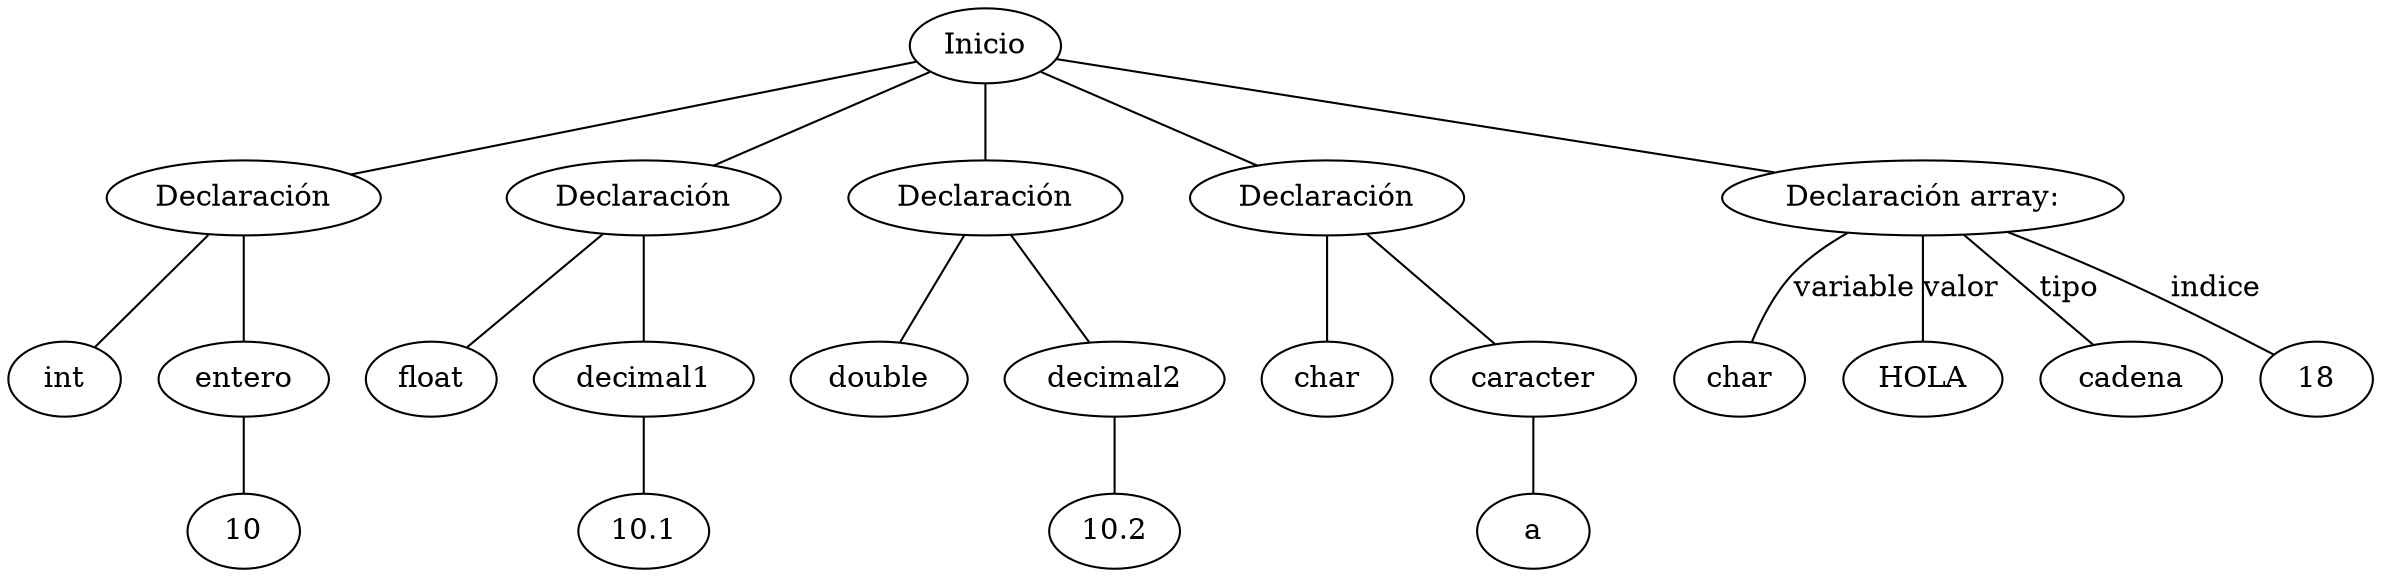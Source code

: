 graph {
	1 [label=int]
	2 [label=10]
	3 [label=entero]
	3 -- 2
	4 [label="Declaración"]
	4 -- 1
	4 -- 3
	5 [label=float]
	6 [label=10.1]
	7 [label=decimal1]
	7 -- 6
	8 [label="Declaración"]
	8 -- 5
	8 -- 7
	9 [label=double]
	10 [label=10.2]
	11 [label=decimal2]
	11 -- 10
	12 [label="Declaración"]
	12 -- 9
	12 -- 11
	13 [label=char]
	14 [label=a]
	15 [label=caracter]
	15 -- 14
	16 [label="Declaración"]
	16 -- 13
	16 -- 15
	17 [label=char]
	19 [label=HOLA]
	20 [label="Declaración array:"]
	20 -- cadena [label=tipo]
	20 -- 17 [label=variable]
	20 -- 19 [label=valor]
	20 -- 18 [label=indice]
	21 [label=Inicio]
	21 -- 4
	21 -- 8
	21 -- 12
	21 -- 16
	21 -- 20
}
